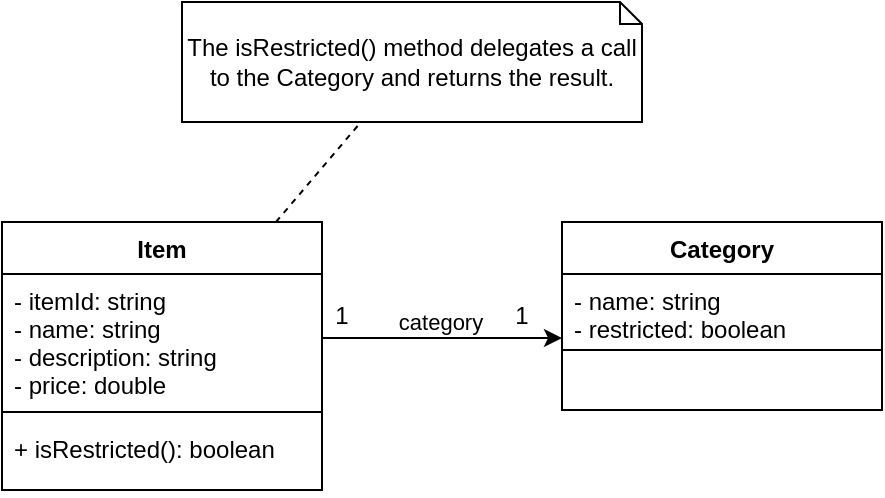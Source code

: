 <mxfile version="18.0.8" type="github">
  <diagram id="3-kePJJToxtwlGHkT392" name="Page-1">
    <mxGraphModel dx="782" dy="478" grid="1" gridSize="10" guides="1" tooltips="1" connect="1" arrows="1" fold="1" page="1" pageScale="1" pageWidth="850" pageHeight="1100" math="0" shadow="0">
      <root>
        <mxCell id="0" />
        <mxCell id="1" parent="0" />
        <mxCell id="VPNqJDKoMjmUiBJRXa8h-12" value="" style="orthogonalLoop=1;jettySize=auto;html=1;strokeColor=default;dashed=1;rounded=0;anchorPointDirection=1;startArrow=none;startFill=0;endArrow=none;endFill=0;" edge="1" parent="1" source="mgU4zUvvCpU1qY2SJODL-8" target="VPNqJDKoMjmUiBJRXa8h-9">
          <mxGeometry relative="1" as="geometry" />
        </mxCell>
        <mxCell id="VPNqJDKoMjmUiBJRXa8h-13" value="category" style="edgeStyle=none;rounded=0;orthogonalLoop=1;jettySize=auto;html=1;startArrow=none;startFill=0;endArrow=classic;endFill=1;strokeColor=default;verticalAlign=bottom;exitX=1;exitY=0.5;exitDx=0;exitDy=0;" edge="1" parent="1" source="mgU4zUvvCpU1qY2SJODL-9">
          <mxGeometry x="-0.018" y="-1" relative="1" as="geometry">
            <mxPoint x="600" y="218" as="targetPoint" />
            <mxPoint as="offset" />
          </mxGeometry>
        </mxCell>
        <mxCell id="mgU4zUvvCpU1qY2SJODL-8" value="Item" style="swimlane;fontStyle=1;align=center;verticalAlign=top;childLayout=stackLayout;horizontal=1;startSize=26;horizontalStack=0;resizeParent=1;resizeParentMax=0;resizeLast=0;collapsible=1;marginBottom=0;fillColor=none;" parent="1" vertex="1">
          <mxGeometry x="320" y="160" width="160" height="134" as="geometry">
            <mxRectangle x="320" y="160" width="60" height="26" as="alternateBounds" />
          </mxGeometry>
        </mxCell>
        <mxCell id="mgU4zUvvCpU1qY2SJODL-9" value="- itemId: string&#xa;- name: string&#xa;- description: string&#xa;- price: double" style="text;fillColor=none;align=left;verticalAlign=top;spacingLeft=4;spacingRight=4;overflow=hidden;rotatable=0;points=[[0,0.5],[1,0.5]];portConstraint=eastwest;" parent="mgU4zUvvCpU1qY2SJODL-8" vertex="1">
          <mxGeometry y="26" width="160" height="64" as="geometry" />
        </mxCell>
        <mxCell id="mgU4zUvvCpU1qY2SJODL-10" value="" style="line;strokeWidth=1;fillColor=none;align=left;verticalAlign=middle;spacingTop=-1;spacingLeft=3;spacingRight=3;rotatable=0;labelPosition=right;points=[];portConstraint=eastwest;" parent="mgU4zUvvCpU1qY2SJODL-8" vertex="1">
          <mxGeometry y="90" width="160" height="10" as="geometry" />
        </mxCell>
        <mxCell id="mgU4zUvvCpU1qY2SJODL-11" value="+ isRestricted(): boolean" style="text;fillColor=none;align=left;verticalAlign=top;spacingLeft=4;spacingRight=4;overflow=hidden;rotatable=0;points=[[0,0.5],[1,0.5]];portConstraint=eastwest;" parent="mgU4zUvvCpU1qY2SJODL-8" vertex="1">
          <mxGeometry y="100" width="160" height="34" as="geometry" />
        </mxCell>
        <mxCell id="VPNqJDKoMjmUiBJRXa8h-1" value="Category" style="swimlane;fontStyle=1;align=center;verticalAlign=top;childLayout=stackLayout;horizontal=1;startSize=26;horizontalStack=0;resizeParent=1;resizeParentMax=0;resizeLast=0;collapsible=1;marginBottom=0;" vertex="1" parent="1">
          <mxGeometry x="600" y="160" width="160" height="94" as="geometry" />
        </mxCell>
        <mxCell id="VPNqJDKoMjmUiBJRXa8h-2" value="- name: string&#xa;- restricted: boolean" style="text;strokeColor=none;fillColor=none;align=left;verticalAlign=top;spacingLeft=4;spacingRight=4;overflow=hidden;rotatable=0;points=[[0,0.5],[1,0.5]];portConstraint=eastwest;" vertex="1" parent="VPNqJDKoMjmUiBJRXa8h-1">
          <mxGeometry y="26" width="160" height="34" as="geometry" />
        </mxCell>
        <mxCell id="VPNqJDKoMjmUiBJRXa8h-3" value="" style="line;strokeWidth=1;fillColor=none;align=left;verticalAlign=middle;spacingTop=-1;spacingLeft=3;spacingRight=3;rotatable=0;labelPosition=right;points=[];portConstraint=eastwest;" vertex="1" parent="VPNqJDKoMjmUiBJRXa8h-1">
          <mxGeometry y="60" width="160" height="8" as="geometry" />
        </mxCell>
        <mxCell id="VPNqJDKoMjmUiBJRXa8h-4" value=" " style="text;strokeColor=none;fillColor=none;align=left;verticalAlign=top;spacingLeft=4;spacingRight=4;overflow=hidden;rotatable=0;points=[[0,0.5],[1,0.5]];portConstraint=eastwest;" vertex="1" parent="VPNqJDKoMjmUiBJRXa8h-1">
          <mxGeometry y="68" width="160" height="26" as="geometry" />
        </mxCell>
        <mxCell id="VPNqJDKoMjmUiBJRXa8h-9" value="The isRestricted() method delegates a call to the Category and returns the result." style="shape=note;size=11;whiteSpace=wrap;html=1;" vertex="1" parent="1">
          <mxGeometry x="410" y="50" width="230" height="60" as="geometry" />
        </mxCell>
        <mxCell id="VPNqJDKoMjmUiBJRXa8h-18" value="1" style="text;html=1;strokeColor=none;fillColor=none;align=center;verticalAlign=middle;whiteSpace=wrap;rounded=0;" vertex="1" parent="1">
          <mxGeometry x="460" y="192" width="60" height="30" as="geometry" />
        </mxCell>
        <mxCell id="VPNqJDKoMjmUiBJRXa8h-19" value="1" style="text;html=1;strokeColor=none;fillColor=none;align=center;verticalAlign=middle;whiteSpace=wrap;rounded=0;" vertex="1" parent="1">
          <mxGeometry x="550" y="192" width="60" height="30" as="geometry" />
        </mxCell>
      </root>
    </mxGraphModel>
  </diagram>
</mxfile>
